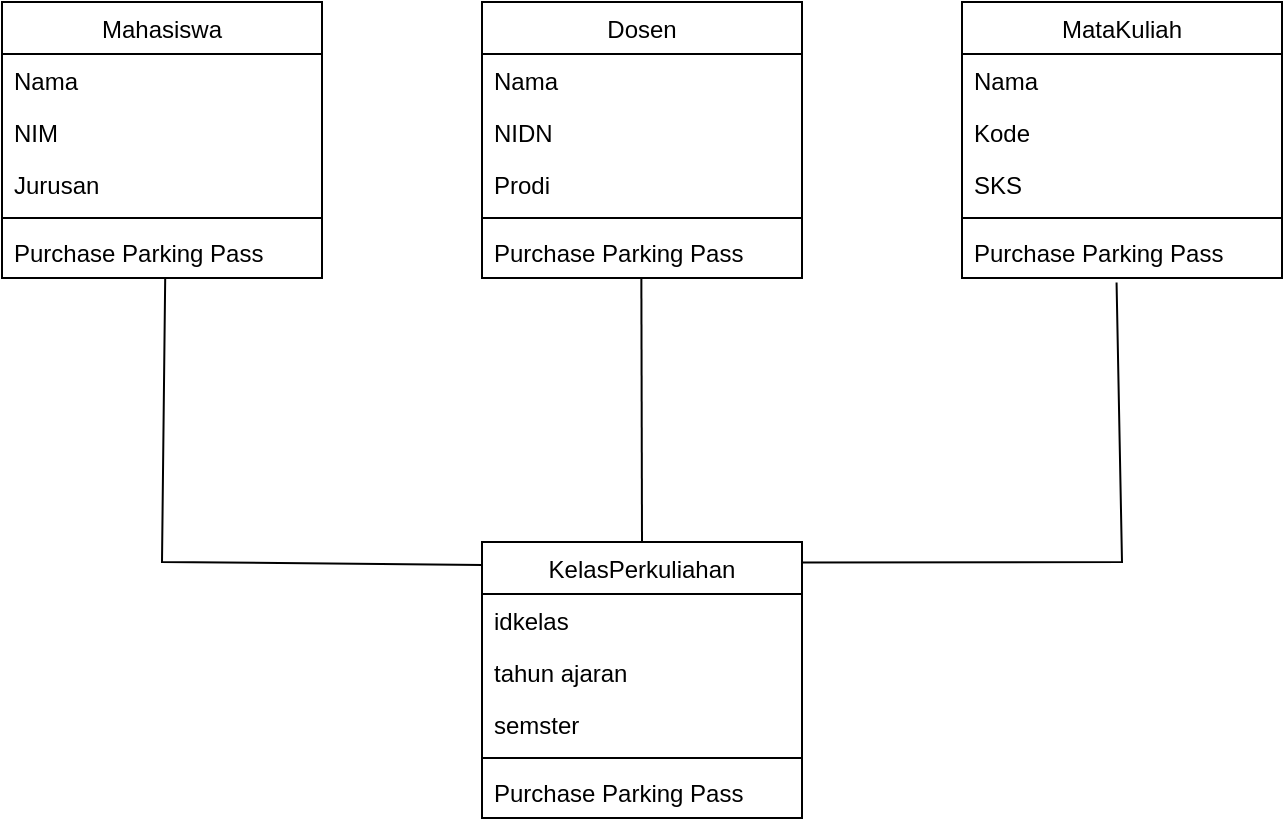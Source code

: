 <mxfile version="26.2.9">
  <diagram id="C5RBs43oDa-KdzZeNtuy" name="Page-1">
    <mxGraphModel dx="2851" dy="1251" grid="1" gridSize="10" guides="1" tooltips="1" connect="1" arrows="1" fold="1" page="1" pageScale="1" pageWidth="827" pageHeight="1169" math="0" shadow="0">
      <root>
        <mxCell id="WIyWlLk6GJQsqaUBKTNV-0" />
        <mxCell id="WIyWlLk6GJQsqaUBKTNV-1" parent="WIyWlLk6GJQsqaUBKTNV-0" />
        <mxCell id="zkfFHV4jXpPFQw0GAbJ--0" value="Mahasiswa" style="swimlane;fontStyle=0;align=center;verticalAlign=top;childLayout=stackLayout;horizontal=1;startSize=26;horizontalStack=0;resizeParent=1;resizeLast=0;collapsible=1;marginBottom=0;rounded=0;shadow=0;strokeWidth=1;" parent="WIyWlLk6GJQsqaUBKTNV-1" vertex="1">
          <mxGeometry x="40" y="40" width="160" height="138" as="geometry">
            <mxRectangle x="230" y="140" width="160" height="26" as="alternateBounds" />
          </mxGeometry>
        </mxCell>
        <mxCell id="zkfFHV4jXpPFQw0GAbJ--1" value="Nama" style="text;align=left;verticalAlign=top;spacingLeft=4;spacingRight=4;overflow=hidden;rotatable=0;points=[[0,0.5],[1,0.5]];portConstraint=eastwest;" parent="zkfFHV4jXpPFQw0GAbJ--0" vertex="1">
          <mxGeometry y="26" width="160" height="26" as="geometry" />
        </mxCell>
        <mxCell id="zkfFHV4jXpPFQw0GAbJ--2" value="NIM" style="text;align=left;verticalAlign=top;spacingLeft=4;spacingRight=4;overflow=hidden;rotatable=0;points=[[0,0.5],[1,0.5]];portConstraint=eastwest;rounded=0;shadow=0;html=0;" parent="zkfFHV4jXpPFQw0GAbJ--0" vertex="1">
          <mxGeometry y="52" width="160" height="26" as="geometry" />
        </mxCell>
        <mxCell id="zkfFHV4jXpPFQw0GAbJ--3" value="Jurusan" style="text;align=left;verticalAlign=top;spacingLeft=4;spacingRight=4;overflow=hidden;rotatable=0;points=[[0,0.5],[1,0.5]];portConstraint=eastwest;rounded=0;shadow=0;html=0;" parent="zkfFHV4jXpPFQw0GAbJ--0" vertex="1">
          <mxGeometry y="78" width="160" height="26" as="geometry" />
        </mxCell>
        <mxCell id="zkfFHV4jXpPFQw0GAbJ--4" value="" style="line;html=1;strokeWidth=1;align=left;verticalAlign=middle;spacingTop=-1;spacingLeft=3;spacingRight=3;rotatable=0;labelPosition=right;points=[];portConstraint=eastwest;" parent="zkfFHV4jXpPFQw0GAbJ--0" vertex="1">
          <mxGeometry y="104" width="160" height="8" as="geometry" />
        </mxCell>
        <mxCell id="zkfFHV4jXpPFQw0GAbJ--5" value="Purchase Parking Pass" style="text;align=left;verticalAlign=top;spacingLeft=4;spacingRight=4;overflow=hidden;rotatable=0;points=[[0,0.5],[1,0.5]];portConstraint=eastwest;" parent="zkfFHV4jXpPFQw0GAbJ--0" vertex="1">
          <mxGeometry y="112" width="160" height="26" as="geometry" />
        </mxCell>
        <mxCell id="YH67gBotUvUSHqzcepWN-0" value="Dosen" style="swimlane;fontStyle=0;align=center;verticalAlign=top;childLayout=stackLayout;horizontal=1;startSize=26;horizontalStack=0;resizeParent=1;resizeLast=0;collapsible=1;marginBottom=0;rounded=0;shadow=0;strokeWidth=1;" vertex="1" parent="WIyWlLk6GJQsqaUBKTNV-1">
          <mxGeometry x="280" y="40" width="160" height="138" as="geometry">
            <mxRectangle x="230" y="140" width="160" height="26" as="alternateBounds" />
          </mxGeometry>
        </mxCell>
        <mxCell id="YH67gBotUvUSHqzcepWN-1" value="Nama" style="text;align=left;verticalAlign=top;spacingLeft=4;spacingRight=4;overflow=hidden;rotatable=0;points=[[0,0.5],[1,0.5]];portConstraint=eastwest;" vertex="1" parent="YH67gBotUvUSHqzcepWN-0">
          <mxGeometry y="26" width="160" height="26" as="geometry" />
        </mxCell>
        <mxCell id="YH67gBotUvUSHqzcepWN-2" value="NIDN" style="text;align=left;verticalAlign=top;spacingLeft=4;spacingRight=4;overflow=hidden;rotatable=0;points=[[0,0.5],[1,0.5]];portConstraint=eastwest;rounded=0;shadow=0;html=0;" vertex="1" parent="YH67gBotUvUSHqzcepWN-0">
          <mxGeometry y="52" width="160" height="26" as="geometry" />
        </mxCell>
        <mxCell id="YH67gBotUvUSHqzcepWN-3" value="Prodi" style="text;align=left;verticalAlign=top;spacingLeft=4;spacingRight=4;overflow=hidden;rotatable=0;points=[[0,0.5],[1,0.5]];portConstraint=eastwest;rounded=0;shadow=0;html=0;" vertex="1" parent="YH67gBotUvUSHqzcepWN-0">
          <mxGeometry y="78" width="160" height="26" as="geometry" />
        </mxCell>
        <mxCell id="YH67gBotUvUSHqzcepWN-4" value="" style="line;html=1;strokeWidth=1;align=left;verticalAlign=middle;spacingTop=-1;spacingLeft=3;spacingRight=3;rotatable=0;labelPosition=right;points=[];portConstraint=eastwest;" vertex="1" parent="YH67gBotUvUSHqzcepWN-0">
          <mxGeometry y="104" width="160" height="8" as="geometry" />
        </mxCell>
        <mxCell id="YH67gBotUvUSHqzcepWN-5" value="Purchase Parking Pass" style="text;align=left;verticalAlign=top;spacingLeft=4;spacingRight=4;overflow=hidden;rotatable=0;points=[[0,0.5],[1,0.5]];portConstraint=eastwest;" vertex="1" parent="YH67gBotUvUSHqzcepWN-0">
          <mxGeometry y="112" width="160" height="26" as="geometry" />
        </mxCell>
        <mxCell id="YH67gBotUvUSHqzcepWN-6" value="MataKuliah" style="swimlane;fontStyle=0;align=center;verticalAlign=top;childLayout=stackLayout;horizontal=1;startSize=26;horizontalStack=0;resizeParent=1;resizeLast=0;collapsible=1;marginBottom=0;rounded=0;shadow=0;strokeWidth=1;" vertex="1" parent="WIyWlLk6GJQsqaUBKTNV-1">
          <mxGeometry x="520" y="40" width="160" height="138" as="geometry">
            <mxRectangle x="230" y="140" width="160" height="26" as="alternateBounds" />
          </mxGeometry>
        </mxCell>
        <mxCell id="YH67gBotUvUSHqzcepWN-7" value="Nama" style="text;align=left;verticalAlign=top;spacingLeft=4;spacingRight=4;overflow=hidden;rotatable=0;points=[[0,0.5],[1,0.5]];portConstraint=eastwest;" vertex="1" parent="YH67gBotUvUSHqzcepWN-6">
          <mxGeometry y="26" width="160" height="26" as="geometry" />
        </mxCell>
        <mxCell id="YH67gBotUvUSHqzcepWN-8" value="Kode" style="text;align=left;verticalAlign=top;spacingLeft=4;spacingRight=4;overflow=hidden;rotatable=0;points=[[0,0.5],[1,0.5]];portConstraint=eastwest;rounded=0;shadow=0;html=0;" vertex="1" parent="YH67gBotUvUSHqzcepWN-6">
          <mxGeometry y="52" width="160" height="26" as="geometry" />
        </mxCell>
        <mxCell id="YH67gBotUvUSHqzcepWN-9" value="SKS" style="text;align=left;verticalAlign=top;spacingLeft=4;spacingRight=4;overflow=hidden;rotatable=0;points=[[0,0.5],[1,0.5]];portConstraint=eastwest;rounded=0;shadow=0;html=0;" vertex="1" parent="YH67gBotUvUSHqzcepWN-6">
          <mxGeometry y="78" width="160" height="26" as="geometry" />
        </mxCell>
        <mxCell id="YH67gBotUvUSHqzcepWN-10" value="" style="line;html=1;strokeWidth=1;align=left;verticalAlign=middle;spacingTop=-1;spacingLeft=3;spacingRight=3;rotatable=0;labelPosition=right;points=[];portConstraint=eastwest;" vertex="1" parent="YH67gBotUvUSHqzcepWN-6">
          <mxGeometry y="104" width="160" height="8" as="geometry" />
        </mxCell>
        <mxCell id="YH67gBotUvUSHqzcepWN-11" value="Purchase Parking Pass" style="text;align=left;verticalAlign=top;spacingLeft=4;spacingRight=4;overflow=hidden;rotatable=0;points=[[0,0.5],[1,0.5]];portConstraint=eastwest;" vertex="1" parent="YH67gBotUvUSHqzcepWN-6">
          <mxGeometry y="112" width="160" height="26" as="geometry" />
        </mxCell>
        <mxCell id="YH67gBotUvUSHqzcepWN-12" value="KelasPerkuliahan" style="swimlane;fontStyle=0;align=center;verticalAlign=top;childLayout=stackLayout;horizontal=1;startSize=26;horizontalStack=0;resizeParent=1;resizeLast=0;collapsible=1;marginBottom=0;rounded=0;shadow=0;strokeWidth=1;" vertex="1" parent="WIyWlLk6GJQsqaUBKTNV-1">
          <mxGeometry x="280" y="310" width="160" height="138" as="geometry">
            <mxRectangle x="280" y="310" width="160" height="26" as="alternateBounds" />
          </mxGeometry>
        </mxCell>
        <mxCell id="YH67gBotUvUSHqzcepWN-13" value="idkelas" style="text;align=left;verticalAlign=top;spacingLeft=4;spacingRight=4;overflow=hidden;rotatable=0;points=[[0,0.5],[1,0.5]];portConstraint=eastwest;" vertex="1" parent="YH67gBotUvUSHqzcepWN-12">
          <mxGeometry y="26" width="160" height="26" as="geometry" />
        </mxCell>
        <mxCell id="YH67gBotUvUSHqzcepWN-14" value="tahun ajaran" style="text;align=left;verticalAlign=top;spacingLeft=4;spacingRight=4;overflow=hidden;rotatable=0;points=[[0,0.5],[1,0.5]];portConstraint=eastwest;rounded=0;shadow=0;html=0;" vertex="1" parent="YH67gBotUvUSHqzcepWN-12">
          <mxGeometry y="52" width="160" height="26" as="geometry" />
        </mxCell>
        <mxCell id="YH67gBotUvUSHqzcepWN-15" value="semster" style="text;align=left;verticalAlign=top;spacingLeft=4;spacingRight=4;overflow=hidden;rotatable=0;points=[[0,0.5],[1,0.5]];portConstraint=eastwest;rounded=0;shadow=0;html=0;" vertex="1" parent="YH67gBotUvUSHqzcepWN-12">
          <mxGeometry y="78" width="160" height="26" as="geometry" />
        </mxCell>
        <mxCell id="YH67gBotUvUSHqzcepWN-16" value="" style="line;html=1;strokeWidth=1;align=left;verticalAlign=middle;spacingTop=-1;spacingLeft=3;spacingRight=3;rotatable=0;labelPosition=right;points=[];portConstraint=eastwest;" vertex="1" parent="YH67gBotUvUSHqzcepWN-12">
          <mxGeometry y="104" width="160" height="8" as="geometry" />
        </mxCell>
        <mxCell id="YH67gBotUvUSHqzcepWN-17" value="Purchase Parking Pass" style="text;align=left;verticalAlign=top;spacingLeft=4;spacingRight=4;overflow=hidden;rotatable=0;points=[[0,0.5],[1,0.5]];portConstraint=eastwest;" vertex="1" parent="YH67gBotUvUSHqzcepWN-12">
          <mxGeometry y="112" width="160" height="26" as="geometry" />
        </mxCell>
        <mxCell id="YH67gBotUvUSHqzcepWN-22" value="" style="endArrow=none;html=1;rounded=0;exitX=0.51;exitY=0.996;exitDx=0;exitDy=0;exitPerimeter=0;entryX=0.002;entryY=0.083;entryDx=0;entryDy=0;entryPerimeter=0;" edge="1" parent="WIyWlLk6GJQsqaUBKTNV-1" source="zkfFHV4jXpPFQw0GAbJ--5" target="YH67gBotUvUSHqzcepWN-12">
          <mxGeometry width="50" height="50" relative="1" as="geometry">
            <mxPoint x="160" y="250" as="sourcePoint" />
            <mxPoint x="210" y="200" as="targetPoint" />
            <Array as="points">
              <mxPoint x="120" y="320" />
            </Array>
          </mxGeometry>
        </mxCell>
        <mxCell id="YH67gBotUvUSHqzcepWN-23" value="" style="endArrow=none;html=1;rounded=0;entryX=0.498;entryY=1.018;entryDx=0;entryDy=0;entryPerimeter=0;exitX=0.5;exitY=0;exitDx=0;exitDy=0;" edge="1" parent="WIyWlLk6GJQsqaUBKTNV-1" source="YH67gBotUvUSHqzcepWN-12" target="YH67gBotUvUSHqzcepWN-5">
          <mxGeometry width="50" height="50" relative="1" as="geometry">
            <mxPoint x="335" y="228" as="sourcePoint" />
            <mxPoint x="385" y="178" as="targetPoint" />
          </mxGeometry>
        </mxCell>
        <mxCell id="YH67gBotUvUSHqzcepWN-30" value="" style="endArrow=none;html=1;rounded=0;exitX=1.001;exitY=0.074;exitDx=0;exitDy=0;exitPerimeter=0;entryX=0.483;entryY=1.088;entryDx=0;entryDy=0;entryPerimeter=0;" edge="1" parent="WIyWlLk6GJQsqaUBKTNV-1" source="YH67gBotUvUSHqzcepWN-12" target="YH67gBotUvUSHqzcepWN-11">
          <mxGeometry width="50" height="50" relative="1" as="geometry">
            <mxPoint x="414" y="270" as="sourcePoint" />
            <mxPoint x="464" y="220" as="targetPoint" />
            <Array as="points">
              <mxPoint x="600" y="320" />
            </Array>
          </mxGeometry>
        </mxCell>
      </root>
    </mxGraphModel>
  </diagram>
</mxfile>
